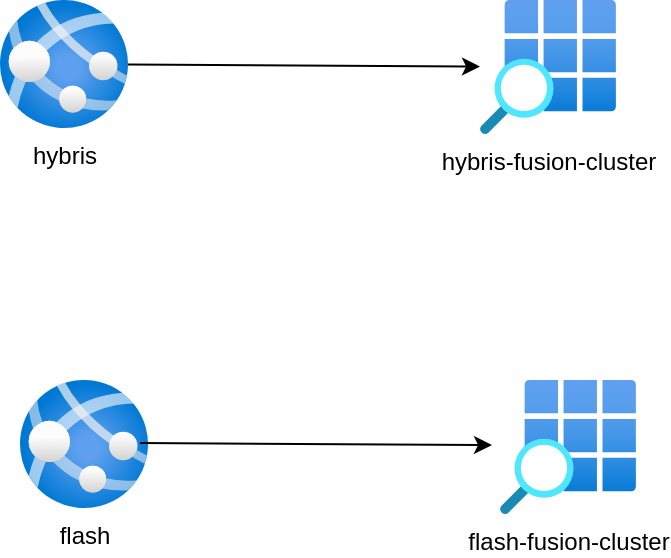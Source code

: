 <mxfile version="20.3.0" type="github">
  <diagram id="0G0_bFfPiu2x_rY5T0mG" name="第 1 页">
    <mxGraphModel dx="1294" dy="803" grid="1" gridSize="10" guides="1" tooltips="1" connect="1" arrows="1" fold="1" page="1" pageScale="1" pageWidth="827" pageHeight="1169" math="0" shadow="0">
      <root>
        <mxCell id="0" />
        <mxCell id="1" parent="0" />
        <mxCell id="MFvBpX36CJ3SuSz1MzbC-2" value="hybris-fusion-cluster" style="aspect=fixed;html=1;points=[];align=center;image;fontSize=12;image=img/lib/azure2/general/Search_Grid.svg;" vertex="1" parent="1">
          <mxGeometry x="470" y="260" width="68" height="67" as="geometry" />
        </mxCell>
        <mxCell id="MFvBpX36CJ3SuSz1MzbC-3" value="flash-fusion-cluster" style="aspect=fixed;html=1;points=[];align=center;image;fontSize=12;image=img/lib/azure2/general/Search_Grid.svg;" vertex="1" parent="1">
          <mxGeometry x="480" y="450" width="68" height="67" as="geometry" />
        </mxCell>
        <mxCell id="MFvBpX36CJ3SuSz1MzbC-4" value="hybris" style="aspect=fixed;html=1;points=[];align=center;image;fontSize=12;image=img/lib/azure2/compute/App_Services.svg;" vertex="1" parent="1">
          <mxGeometry x="230" y="260" width="64" height="64" as="geometry" />
        </mxCell>
        <mxCell id="MFvBpX36CJ3SuSz1MzbC-5" value="flash" style="aspect=fixed;html=1;points=[];align=center;image;fontSize=12;image=img/lib/azure2/compute/App_Services.svg;" vertex="1" parent="1">
          <mxGeometry x="240" y="450" width="64" height="64" as="geometry" />
        </mxCell>
        <mxCell id="MFvBpX36CJ3SuSz1MzbC-6" value="" style="endArrow=classic;html=1;rounded=0;" edge="1" parent="1" source="MFvBpX36CJ3SuSz1MzbC-4" target="MFvBpX36CJ3SuSz1MzbC-2">
          <mxGeometry width="50" height="50" relative="1" as="geometry">
            <mxPoint x="390" y="450" as="sourcePoint" />
            <mxPoint x="440" y="400" as="targetPoint" />
          </mxGeometry>
        </mxCell>
        <mxCell id="MFvBpX36CJ3SuSz1MzbC-7" value="" style="endArrow=classic;html=1;rounded=0;" edge="1" parent="1">
          <mxGeometry width="50" height="50" relative="1" as="geometry">
            <mxPoint x="300" y="481.458" as="sourcePoint" />
            <mxPoint x="476" y="482.549" as="targetPoint" />
          </mxGeometry>
        </mxCell>
      </root>
    </mxGraphModel>
  </diagram>
</mxfile>
